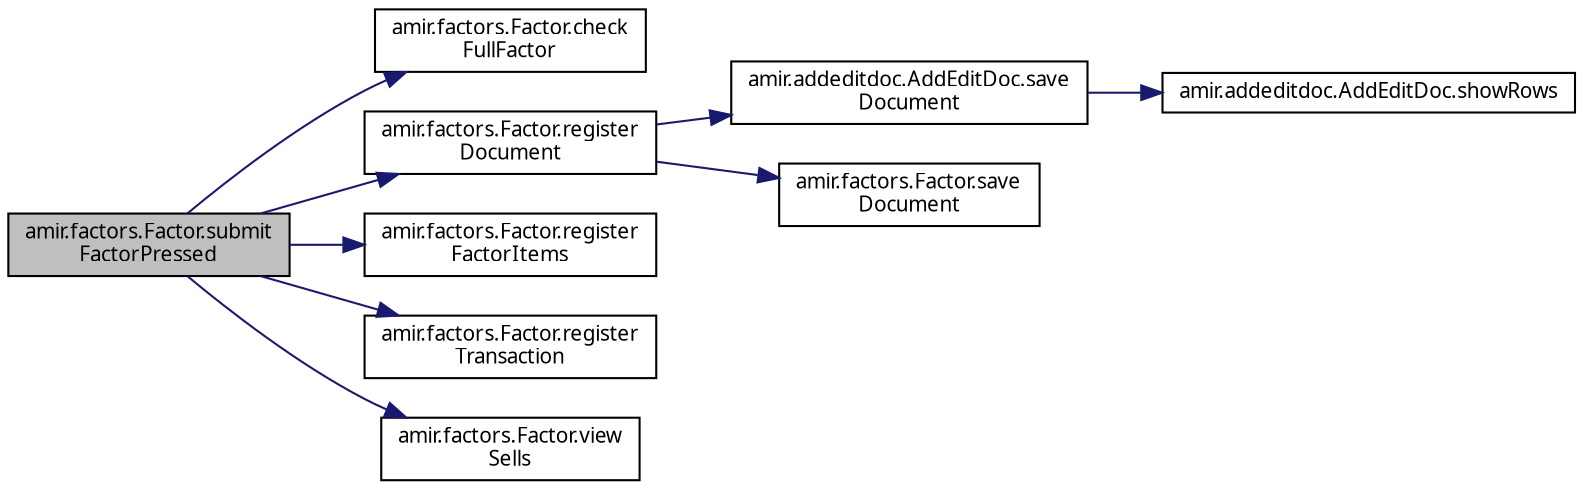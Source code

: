 digraph "amir.factors.Factor.submitFactorPressed"
{
 // LATEX_PDF_SIZE
  edge [fontname="FreeSans.ttf",fontsize="10",labelfontname="FreeSans.ttf",labelfontsize="10"];
  node [fontname="FreeSans.ttf",fontsize="10",shape=record];
  rankdir="LR";
  Node1 [label="amir.factors.Factor.submit\lFactorPressed",height=0.2,width=0.4,color="black", fillcolor="grey75", style="filled", fontcolor="black",tooltip=" "];
  Node1 -> Node2 [color="midnightblue",fontsize="10",style="solid",fontname="FreeSans.ttf"];
  Node2 [label="amir.factors.Factor.check\lFullFactor",height=0.2,width=0.4,color="black", fillcolor="white", style="filled",URL="$classamir_1_1factors_1_1_factor.html#a5f90bb49fc57f4dc8fc666a80e13cd2b",tooltip=" "];
  Node1 -> Node3 [color="midnightblue",fontsize="10",style="solid",fontname="FreeSans.ttf"];
  Node3 [label="amir.factors.Factor.register\lDocument",height=0.2,width=0.4,color="black", fillcolor="white", style="filled",URL="$classamir_1_1factors_1_1_factor.html#a83e087089878ca9ca74bc2cda47eb501",tooltip=" "];
  Node3 -> Node4 [color="midnightblue",fontsize="10",style="solid",fontname="FreeSans.ttf"];
  Node4 [label="amir.addeditdoc.AddEditDoc.save\lDocument",height=0.2,width=0.4,color="black", fillcolor="white", style="filled",URL="$classamir_1_1addeditdoc_1_1_add_edit_doc.html#ae0732b785199e19f540fff1eb0d7403b",tooltip=" "];
  Node4 -> Node5 [color="midnightblue",fontsize="10",style="solid",fontname="FreeSans.ttf"];
  Node5 [label="amir.addeditdoc.AddEditDoc.showRows",height=0.2,width=0.4,color="black", fillcolor="white", style="filled",URL="$classamir_1_1addeditdoc_1_1_add_edit_doc.html#a27abf5d36fa24c474fc712092989cf68",tooltip=" "];
  Node3 -> Node6 [color="midnightblue",fontsize="10",style="solid",fontname="FreeSans.ttf"];
  Node6 [label="amir.factors.Factor.save\lDocument",height=0.2,width=0.4,color="black", fillcolor="white", style="filled",URL="$classamir_1_1factors_1_1_factor.html#a195b37dad8971d08add55ba899718391",tooltip=" "];
  Node1 -> Node7 [color="midnightblue",fontsize="10",style="solid",fontname="FreeSans.ttf"];
  Node7 [label="amir.factors.Factor.register\lFactorItems",height=0.2,width=0.4,color="black", fillcolor="white", style="filled",URL="$classamir_1_1factors_1_1_factor.html#a8a5a46ea8b3c6469b5fdf69ade625119",tooltip=" "];
  Node1 -> Node8 [color="midnightblue",fontsize="10",style="solid",fontname="FreeSans.ttf"];
  Node8 [label="amir.factors.Factor.register\lTransaction",height=0.2,width=0.4,color="black", fillcolor="white", style="filled",URL="$classamir_1_1factors_1_1_factor.html#a8a57e03974e8224ba1d189cccbc4d98f",tooltip=" "];
  Node1 -> Node9 [color="midnightblue",fontsize="10",style="solid",fontname="FreeSans.ttf"];
  Node9 [label="amir.factors.Factor.view\lSells",height=0.2,width=0.4,color="black", fillcolor="white", style="filled",URL="$classamir_1_1factors_1_1_factor.html#aa29c39c9a79b5936e0377d376c41ee29",tooltip=" "];
}
